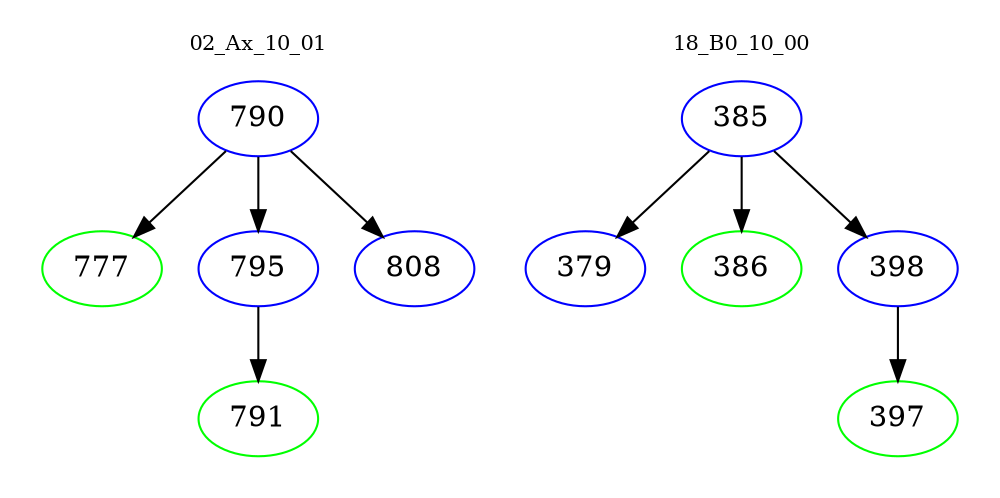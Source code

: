 digraph{
subgraph cluster_0 {
color = white
label = "02_Ax_10_01";
fontsize=10;
T0_790 [label="790", color="blue"]
T0_790 -> T0_777 [color="black"]
T0_777 [label="777", color="green"]
T0_790 -> T0_795 [color="black"]
T0_795 [label="795", color="blue"]
T0_795 -> T0_791 [color="black"]
T0_791 [label="791", color="green"]
T0_790 -> T0_808 [color="black"]
T0_808 [label="808", color="blue"]
}
subgraph cluster_1 {
color = white
label = "18_B0_10_00";
fontsize=10;
T1_385 [label="385", color="blue"]
T1_385 -> T1_379 [color="black"]
T1_379 [label="379", color="blue"]
T1_385 -> T1_386 [color="black"]
T1_386 [label="386", color="green"]
T1_385 -> T1_398 [color="black"]
T1_398 [label="398", color="blue"]
T1_398 -> T1_397 [color="black"]
T1_397 [label="397", color="green"]
}
}
